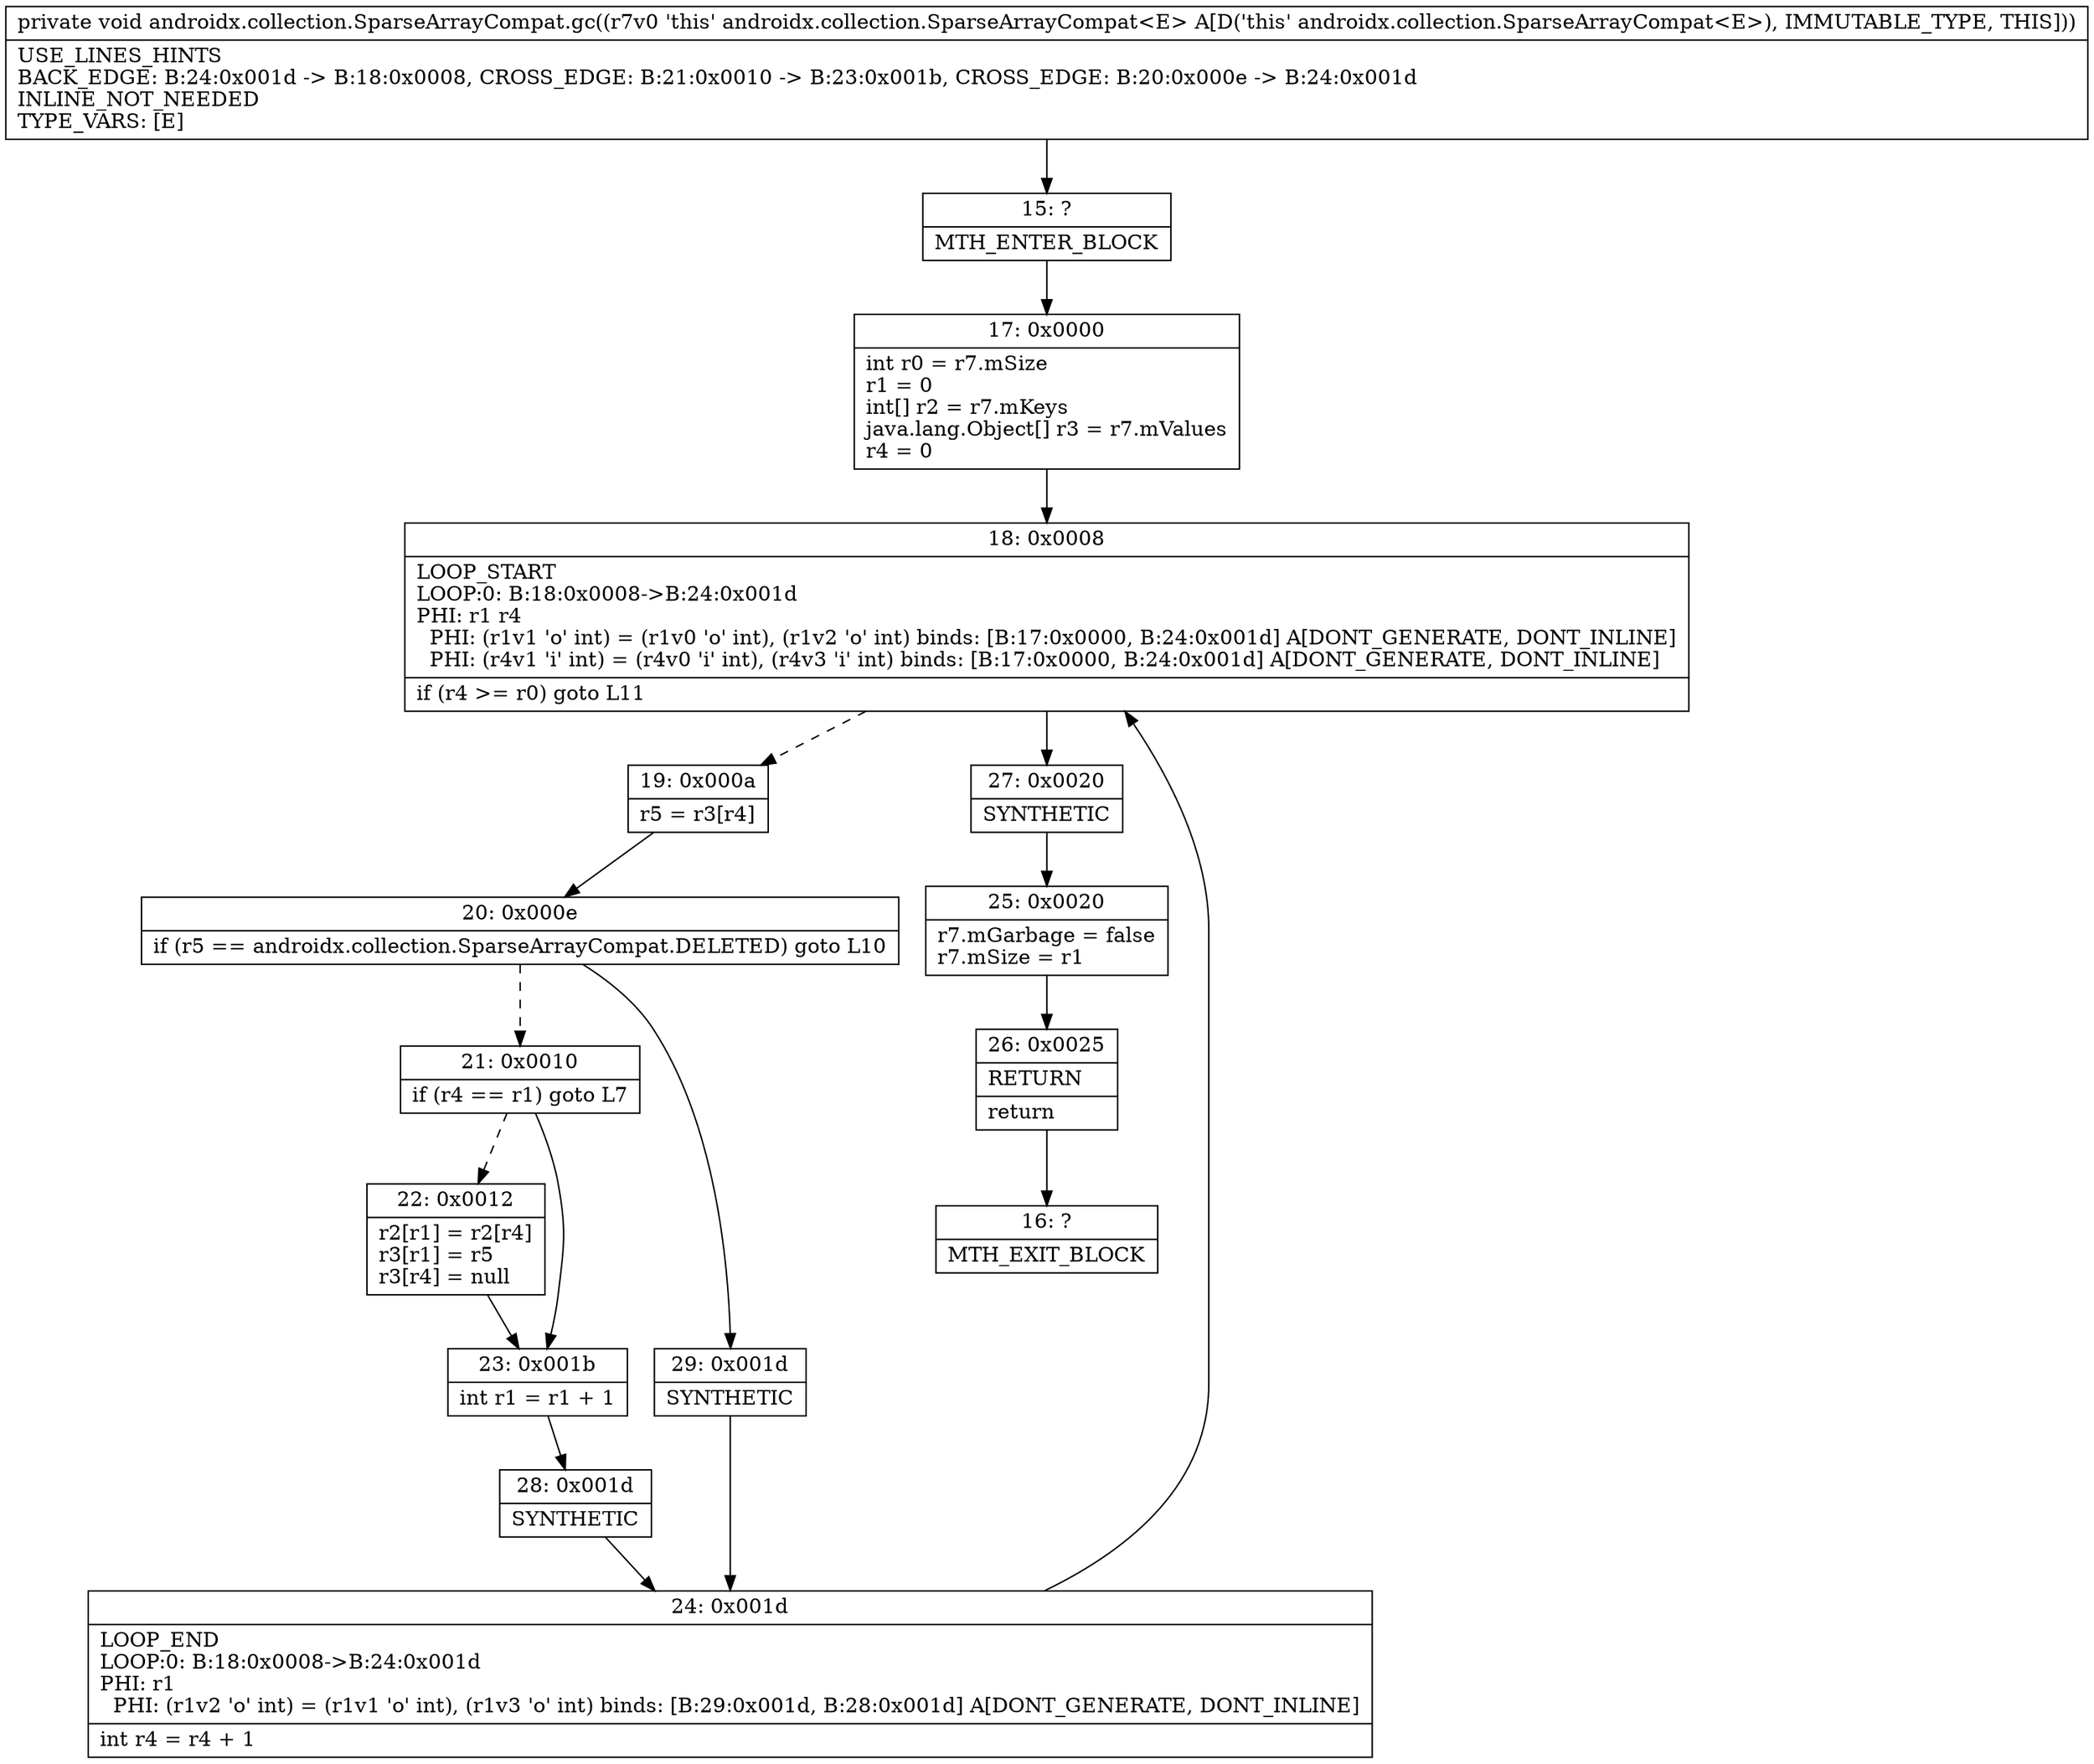 digraph "CFG forandroidx.collection.SparseArrayCompat.gc()V" {
Node_15 [shape=record,label="{15\:\ ?|MTH_ENTER_BLOCK\l}"];
Node_17 [shape=record,label="{17\:\ 0x0000|int r0 = r7.mSize\lr1 = 0\lint[] r2 = r7.mKeys\ljava.lang.Object[] r3 = r7.mValues\lr4 = 0\l}"];
Node_18 [shape=record,label="{18\:\ 0x0008|LOOP_START\lLOOP:0: B:18:0x0008\-\>B:24:0x001d\lPHI: r1 r4 \l  PHI: (r1v1 'o' int) = (r1v0 'o' int), (r1v2 'o' int) binds: [B:17:0x0000, B:24:0x001d] A[DONT_GENERATE, DONT_INLINE]\l  PHI: (r4v1 'i' int) = (r4v0 'i' int), (r4v3 'i' int) binds: [B:17:0x0000, B:24:0x001d] A[DONT_GENERATE, DONT_INLINE]\l|if (r4 \>= r0) goto L11\l}"];
Node_19 [shape=record,label="{19\:\ 0x000a|r5 = r3[r4]\l}"];
Node_20 [shape=record,label="{20\:\ 0x000e|if (r5 == androidx.collection.SparseArrayCompat.DELETED) goto L10\l}"];
Node_21 [shape=record,label="{21\:\ 0x0010|if (r4 == r1) goto L7\l}"];
Node_22 [shape=record,label="{22\:\ 0x0012|r2[r1] = r2[r4]\lr3[r1] = r5\lr3[r4] = null\l}"];
Node_23 [shape=record,label="{23\:\ 0x001b|int r1 = r1 + 1\l}"];
Node_28 [shape=record,label="{28\:\ 0x001d|SYNTHETIC\l}"];
Node_24 [shape=record,label="{24\:\ 0x001d|LOOP_END\lLOOP:0: B:18:0x0008\-\>B:24:0x001d\lPHI: r1 \l  PHI: (r1v2 'o' int) = (r1v1 'o' int), (r1v3 'o' int) binds: [B:29:0x001d, B:28:0x001d] A[DONT_GENERATE, DONT_INLINE]\l|int r4 = r4 + 1\l}"];
Node_29 [shape=record,label="{29\:\ 0x001d|SYNTHETIC\l}"];
Node_27 [shape=record,label="{27\:\ 0x0020|SYNTHETIC\l}"];
Node_25 [shape=record,label="{25\:\ 0x0020|r7.mGarbage = false\lr7.mSize = r1\l}"];
Node_26 [shape=record,label="{26\:\ 0x0025|RETURN\l|return\l}"];
Node_16 [shape=record,label="{16\:\ ?|MTH_EXIT_BLOCK\l}"];
MethodNode[shape=record,label="{private void androidx.collection.SparseArrayCompat.gc((r7v0 'this' androidx.collection.SparseArrayCompat\<E\> A[D('this' androidx.collection.SparseArrayCompat\<E\>), IMMUTABLE_TYPE, THIS]))  | USE_LINES_HINTS\lBACK_EDGE: B:24:0x001d \-\> B:18:0x0008, CROSS_EDGE: B:21:0x0010 \-\> B:23:0x001b, CROSS_EDGE: B:20:0x000e \-\> B:24:0x001d\lINLINE_NOT_NEEDED\lTYPE_VARS: [E]\l}"];
MethodNode -> Node_15;Node_15 -> Node_17;
Node_17 -> Node_18;
Node_18 -> Node_19[style=dashed];
Node_18 -> Node_27;
Node_19 -> Node_20;
Node_20 -> Node_21[style=dashed];
Node_20 -> Node_29;
Node_21 -> Node_22[style=dashed];
Node_21 -> Node_23;
Node_22 -> Node_23;
Node_23 -> Node_28;
Node_28 -> Node_24;
Node_24 -> Node_18;
Node_29 -> Node_24;
Node_27 -> Node_25;
Node_25 -> Node_26;
Node_26 -> Node_16;
}

